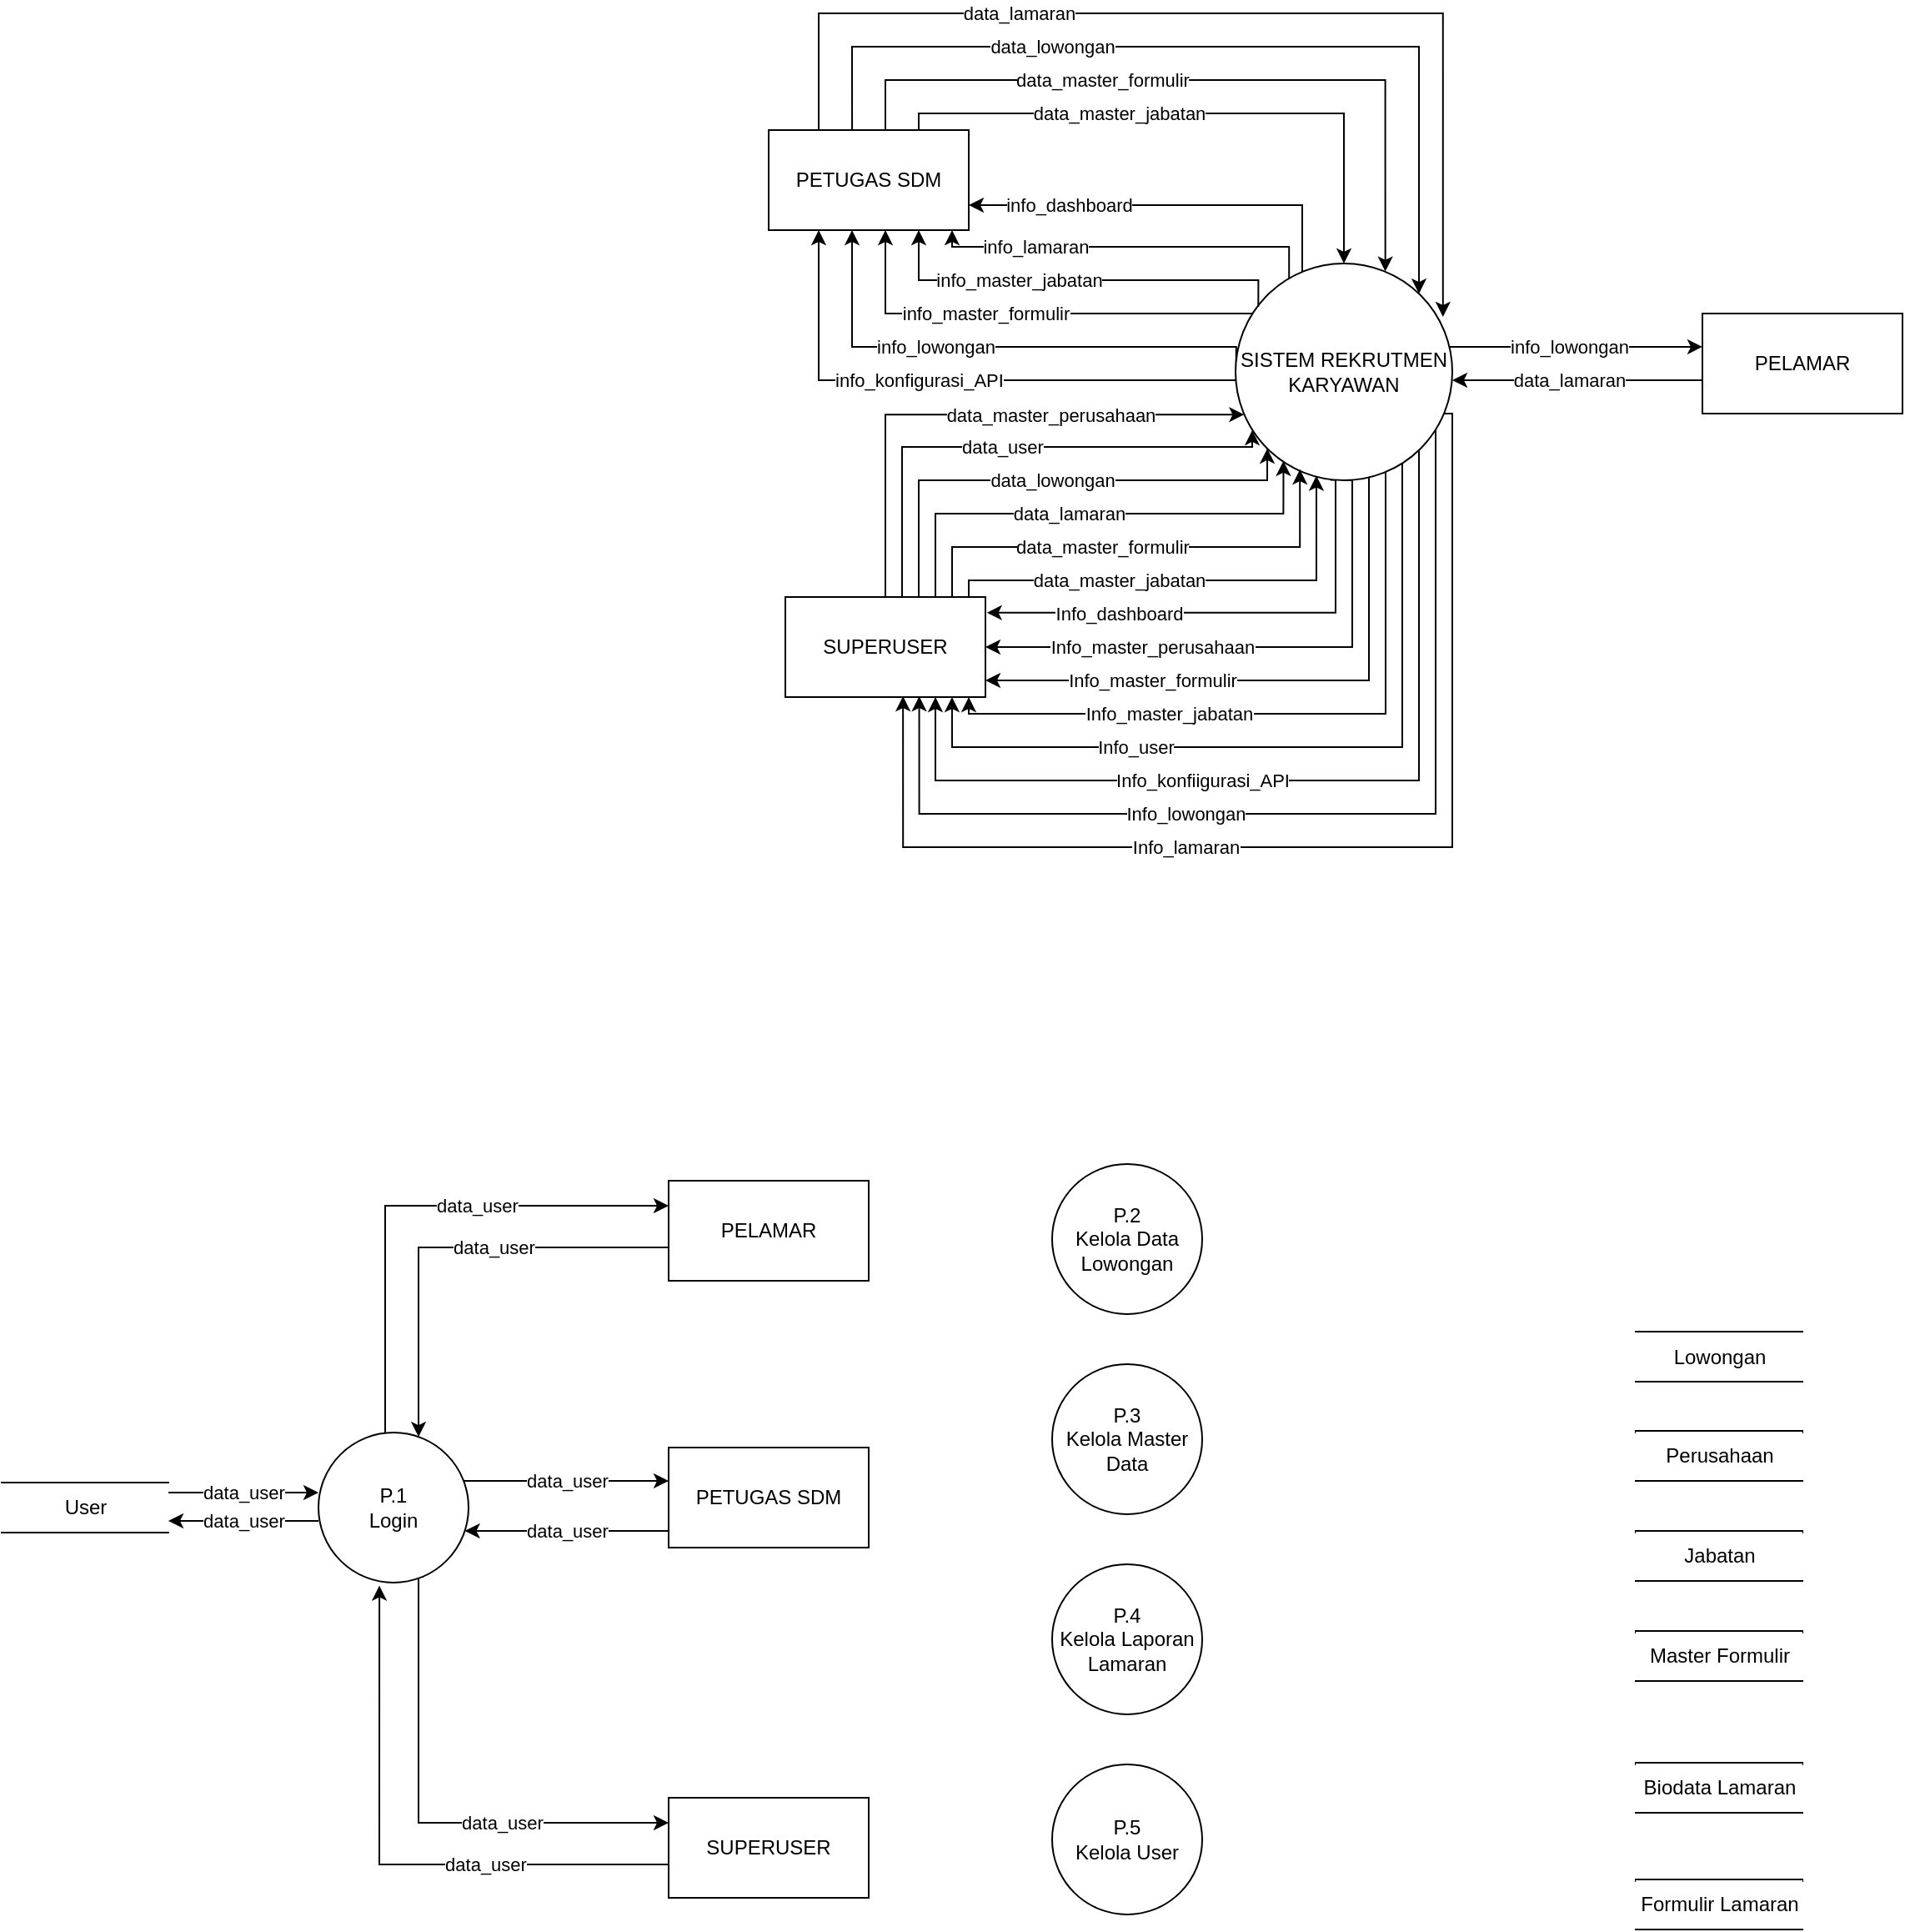 <mxfile version="21.0.8" type="github">
  <diagram id="4OnkQuiGUajiTFqm5Er3" name="Page-1">
    <mxGraphModel dx="2064" dy="1628" grid="1" gridSize="10" guides="1" tooltips="1" connect="1" arrows="1" fold="1" page="1" pageScale="1" pageWidth="850" pageHeight="1100" math="0" shadow="0">
      <root>
        <mxCell id="0" />
        <mxCell id="1" parent="0" />
        <mxCell id="wzpd3i1nVH5FS_Z6VD1y-38" value="info_lamaran" style="edgeStyle=orthogonalEdgeStyle;rounded=0;orthogonalLoop=1;jettySize=auto;html=1;exitX=0.072;exitY=0.753;exitDx=0;exitDy=0;exitPerimeter=0;" parent="1" source="wzpd3i1nVH5FS_Z6VD1y-1" target="wzpd3i1nVH5FS_Z6VD1y-2" edge="1">
          <mxGeometry x="0.481" relative="1" as="geometry">
            <Array as="points">
              <mxPoint x="392" y="110" />
              <mxPoint x="190" y="110" />
            </Array>
            <mxPoint as="offset" />
            <mxPoint x="409.27" y="124.04" as="sourcePoint" />
            <mxPoint x="190" y="103" as="targetPoint" />
          </mxGeometry>
        </mxCell>
        <mxCell id="wzpd3i1nVH5FS_Z6VD1y-40" value="info_master_formulir" style="edgeStyle=orthogonalEdgeStyle;rounded=0;orthogonalLoop=1;jettySize=auto;html=1;" parent="1" source="wzpd3i1nVH5FS_Z6VD1y-1" target="wzpd3i1nVH5FS_Z6VD1y-2" edge="1">
          <mxGeometry x="0.186" relative="1" as="geometry">
            <Array as="points">
              <mxPoint x="150" y="150" />
            </Array>
            <mxPoint as="offset" />
          </mxGeometry>
        </mxCell>
        <mxCell id="wzpd3i1nVH5FS_Z6VD1y-41" value="info_konfigurasi_API" style="edgeStyle=orthogonalEdgeStyle;rounded=0;orthogonalLoop=1;jettySize=auto;html=1;entryX=0.25;entryY=1;entryDx=0;entryDy=0;" parent="1" source="wzpd3i1nVH5FS_Z6VD1y-1" target="wzpd3i1nVH5FS_Z6VD1y-2" edge="1">
          <mxGeometry x="0.118" relative="1" as="geometry">
            <Array as="points">
              <mxPoint x="110" y="190" />
            </Array>
            <mxPoint as="offset" />
            <mxPoint x="110" y="110" as="targetPoint" />
          </mxGeometry>
        </mxCell>
        <mxCell id="j5Hv5ltrt3Dy-K9MW8Oq-1" value="info_dashboard" style="edgeStyle=orthogonalEdgeStyle;rounded=0;orthogonalLoop=1;jettySize=auto;html=1;entryX=1;entryY=0.75;entryDx=0;entryDy=0;" parent="1" source="wzpd3i1nVH5FS_Z6VD1y-1" target="wzpd3i1nVH5FS_Z6VD1y-2" edge="1">
          <mxGeometry x="0.5" relative="1" as="geometry">
            <Array as="points">
              <mxPoint x="400" y="85" />
            </Array>
            <mxPoint as="offset" />
          </mxGeometry>
        </mxCell>
        <mxCell id="j5Hv5ltrt3Dy-K9MW8Oq-3" value="data_lowongan" style="edgeStyle=orthogonalEdgeStyle;rounded=0;orthogonalLoop=1;jettySize=auto;html=1;exitX=0.417;exitY=0;exitDx=0;exitDy=0;exitPerimeter=0;" parent="1" source="wzpd3i1nVH5FS_Z6VD1y-2" target="wzpd3i1nVH5FS_Z6VD1y-1" edge="1">
          <mxGeometry x="-0.368" relative="1" as="geometry">
            <Array as="points">
              <mxPoint x="130" y="-10" />
              <mxPoint x="470" y="-10" />
            </Array>
            <mxPoint as="offset" />
          </mxGeometry>
        </mxCell>
        <mxCell id="j5Hv5ltrt3Dy-K9MW8Oq-17" value="info_lowongan" style="edgeStyle=orthogonalEdgeStyle;rounded=0;orthogonalLoop=1;jettySize=auto;html=1;entryX=0;entryY=0.333;entryDx=0;entryDy=0;entryPerimeter=0;" parent="1" source="wzpd3i1nVH5FS_Z6VD1y-1" target="wzpd3i1nVH5FS_Z6VD1y-3" edge="1">
          <mxGeometry x="-0.054" relative="1" as="geometry">
            <Array as="points">
              <mxPoint x="500" y="170" />
              <mxPoint x="500" y="170" />
            </Array>
            <mxPoint as="offset" />
            <mxPoint x="638" y="160" as="targetPoint" />
          </mxGeometry>
        </mxCell>
        <mxCell id="VLkCCcEFtnHO4OE81r_f-4" value="Info_master_jabatan" style="edgeStyle=orthogonalEdgeStyle;rounded=0;orthogonalLoop=1;jettySize=auto;html=1;" parent="1" source="wzpd3i1nVH5FS_Z6VD1y-1" edge="1">
          <mxGeometry x="0.358" relative="1" as="geometry">
            <mxPoint x="200" y="380" as="targetPoint" />
            <Array as="points">
              <mxPoint x="450" y="390" />
              <mxPoint x="200" y="390" />
            </Array>
            <mxPoint as="offset" />
          </mxGeometry>
        </mxCell>
        <mxCell id="VLkCCcEFtnHO4OE81r_f-6" value="Info_master_formulir" style="edgeStyle=orthogonalEdgeStyle;rounded=0;orthogonalLoop=1;jettySize=auto;html=1;" parent="1" source="wzpd3i1nVH5FS_Z6VD1y-1" target="j5Hv5ltrt3Dy-K9MW8Oq-16" edge="1">
          <mxGeometry x="0.431" relative="1" as="geometry">
            <mxPoint x="220" y="370" as="targetPoint" />
            <Array as="points">
              <mxPoint x="440" y="370" />
            </Array>
            <mxPoint as="offset" />
          </mxGeometry>
        </mxCell>
        <mxCell id="VLkCCcEFtnHO4OE81r_f-13" value="Info_master_perusahaan" style="edgeStyle=orthogonalEdgeStyle;rounded=0;orthogonalLoop=1;jettySize=auto;html=1;entryX=1;entryY=0.5;entryDx=0;entryDy=0;exitX=1;exitY=0.5;exitDx=0;exitDy=0;" parent="1" source="wzpd3i1nVH5FS_Z6VD1y-1" target="j5Hv5ltrt3Dy-K9MW8Oq-16" edge="1">
          <mxGeometry x="0.385" relative="1" as="geometry">
            <Array as="points">
              <mxPoint x="430" y="250" />
              <mxPoint x="430" y="350" />
            </Array>
            <mxPoint as="offset" />
          </mxGeometry>
        </mxCell>
        <mxCell id="VLkCCcEFtnHO4OE81r_f-14" value="Info_dashboard" style="edgeStyle=orthogonalEdgeStyle;rounded=0;orthogonalLoop=1;jettySize=auto;html=1;entryX=1.007;entryY=0.157;entryDx=0;entryDy=0;exitX=0.998;exitY=0.563;exitDx=0;exitDy=0;exitPerimeter=0;entryPerimeter=0;" parent="1" source="wzpd3i1nVH5FS_Z6VD1y-1" target="j5Hv5ltrt3Dy-K9MW8Oq-16" edge="1">
          <mxGeometry x="0.458" y="1" relative="1" as="geometry">
            <Array as="points">
              <mxPoint x="420" y="250" />
              <mxPoint x="420" y="329" />
            </Array>
            <mxPoint as="offset" />
          </mxGeometry>
        </mxCell>
        <mxCell id="VLkCCcEFtnHO4OE81r_f-16" value="Info_user" style="edgeStyle=orthogonalEdgeStyle;rounded=0;orthogonalLoop=1;jettySize=auto;html=1;entryX=0.833;entryY=1;entryDx=0;entryDy=0;entryPerimeter=0;" parent="1" source="wzpd3i1nVH5FS_Z6VD1y-1" target="j5Hv5ltrt3Dy-K9MW8Oq-16" edge="1">
          <mxGeometry x="0.405" relative="1" as="geometry">
            <Array as="points">
              <mxPoint x="460" y="410" />
              <mxPoint x="190" y="410" />
            </Array>
            <mxPoint as="offset" />
          </mxGeometry>
        </mxCell>
        <mxCell id="VLkCCcEFtnHO4OE81r_f-17" value="Info_konfiigurasi_API" style="edgeStyle=orthogonalEdgeStyle;rounded=0;orthogonalLoop=1;jettySize=auto;html=1;entryX=0.75;entryY=1;entryDx=0;entryDy=0;" parent="1" source="wzpd3i1nVH5FS_Z6VD1y-1" target="j5Hv5ltrt3Dy-K9MW8Oq-16" edge="1">
          <mxGeometry x="0.22" relative="1" as="geometry">
            <Array as="points">
              <mxPoint x="470" y="430" />
              <mxPoint x="180" y="430" />
            </Array>
            <mxPoint as="offset" />
          </mxGeometry>
        </mxCell>
        <mxCell id="VLkCCcEFtnHO4OE81r_f-18" value="Info_lowongan" style="edgeStyle=orthogonalEdgeStyle;rounded=0;orthogonalLoop=1;jettySize=auto;html=1;entryX=0.669;entryY=0.992;entryDx=0;entryDy=0;entryPerimeter=0;" parent="1" source="wzpd3i1nVH5FS_Z6VD1y-1" target="j5Hv5ltrt3Dy-K9MW8Oq-16" edge="1">
          <mxGeometry x="0.246" relative="1" as="geometry">
            <Array as="points">
              <mxPoint x="480" y="450" />
              <mxPoint x="170" y="450" />
            </Array>
            <mxPoint as="offset" />
          </mxGeometry>
        </mxCell>
        <mxCell id="VLkCCcEFtnHO4OE81r_f-19" value="Info_lamaran" style="edgeStyle=orthogonalEdgeStyle;rounded=0;orthogonalLoop=1;jettySize=auto;html=1;entryX=0.588;entryY=0.992;entryDx=0;entryDy=0;entryPerimeter=0;exitX=0.741;exitY=0.064;exitDx=0;exitDy=0;exitPerimeter=0;" parent="1" source="wzpd3i1nVH5FS_Z6VD1y-1" target="j5Hv5ltrt3Dy-K9MW8Oq-16" edge="1">
          <mxGeometry x="0.252" relative="1" as="geometry">
            <Array as="points">
              <mxPoint x="482" y="210" />
              <mxPoint x="490" y="210" />
              <mxPoint x="490" y="470" />
              <mxPoint x="161" y="470" />
            </Array>
            <mxPoint as="offset" />
          </mxGeometry>
        </mxCell>
        <mxCell id="wzpd3i1nVH5FS_Z6VD1y-1" value="SISTEM REKRUTMEN KARYAWAN" style="ellipse;whiteSpace=wrap;html=1;aspect=fixed;direction=south;" parent="1" vertex="1">
          <mxGeometry x="360" y="120" width="130" height="130" as="geometry" />
        </mxCell>
        <mxCell id="wzpd3i1nVH5FS_Z6VD1y-24" value="data_lamaran" style="edgeStyle=orthogonalEdgeStyle;rounded=0;orthogonalLoop=1;jettySize=auto;html=1;entryX=0.246;entryY=0.043;entryDx=0;entryDy=0;entryPerimeter=0;" parent="1" source="wzpd3i1nVH5FS_Z6VD1y-2" target="wzpd3i1nVH5FS_Z6VD1y-1" edge="1">
          <mxGeometry x="-0.393" relative="1" as="geometry">
            <Array as="points">
              <mxPoint x="110" y="-30" />
              <mxPoint x="484" y="-30" />
            </Array>
            <mxPoint as="offset" />
          </mxGeometry>
        </mxCell>
        <mxCell id="wzpd3i1nVH5FS_Z6VD1y-27" value="data_master_formulir" style="edgeStyle=orthogonalEdgeStyle;rounded=0;orthogonalLoop=1;jettySize=auto;html=1;entryX=0.037;entryY=0.309;entryDx=0;entryDy=0;entryPerimeter=0;" parent="1" source="wzpd3i1nVH5FS_Z6VD1y-2" target="wzpd3i1nVH5FS_Z6VD1y-1" edge="1">
          <mxGeometry x="-0.28" relative="1" as="geometry">
            <Array as="points">
              <mxPoint x="150" y="10" />
              <mxPoint x="450" y="10" />
            </Array>
            <mxPoint as="offset" />
            <mxPoint x="450" y="120" as="targetPoint" />
          </mxGeometry>
        </mxCell>
        <mxCell id="j5Hv5ltrt3Dy-K9MW8Oq-4" value="" style="edgeStyle=orthogonalEdgeStyle;rounded=0;orthogonalLoop=1;jettySize=auto;html=1;exitX=0.2;exitY=0.895;exitDx=0;exitDy=0;exitPerimeter=0;" parent="1" source="wzpd3i1nVH5FS_Z6VD1y-1" target="wzpd3i1nVH5FS_Z6VD1y-2" edge="1">
          <mxGeometry x="0.041" y="10" relative="1" as="geometry">
            <Array as="points">
              <mxPoint x="374" y="130" />
              <mxPoint x="170" y="130" />
            </Array>
            <mxPoint as="offset" />
          </mxGeometry>
        </mxCell>
        <mxCell id="VLkCCcEFtnHO4OE81r_f-25" value="info_master_jabatan" style="edgeLabel;html=1;align=center;verticalAlign=middle;resizable=0;points=[];" parent="j5Hv5ltrt3Dy-K9MW8Oq-4" vertex="1" connectable="0">
          <mxGeometry x="0.24" y="1" relative="1" as="geometry">
            <mxPoint x="-5" y="-1" as="offset" />
          </mxGeometry>
        </mxCell>
        <mxCell id="j5Hv5ltrt3Dy-K9MW8Oq-5" value="info_lowongan" style="edgeStyle=orthogonalEdgeStyle;rounded=0;orthogonalLoop=1;jettySize=auto;html=1;exitX=0.451;exitY=0.997;exitDx=0;exitDy=0;exitPerimeter=0;" parent="1" source="wzpd3i1nVH5FS_Z6VD1y-1" target="wzpd3i1nVH5FS_Z6VD1y-2" edge="1">
          <mxGeometry x="0.223" relative="1" as="geometry">
            <Array as="points">
              <mxPoint x="360" y="170" />
              <mxPoint x="130" y="170" />
            </Array>
            <mxPoint as="offset" />
          </mxGeometry>
        </mxCell>
        <mxCell id="VLkCCcEFtnHO4OE81r_f-27" value="data_master_jabatan" style="edgeStyle=orthogonalEdgeStyle;rounded=0;orthogonalLoop=1;jettySize=auto;html=1;" parent="1" source="wzpd3i1nVH5FS_Z6VD1y-2" target="wzpd3i1nVH5FS_Z6VD1y-1" edge="1">
          <mxGeometry x="-0.268" relative="1" as="geometry">
            <Array as="points">
              <mxPoint x="170" y="30" />
              <mxPoint x="425" y="30" />
            </Array>
            <mxPoint as="offset" />
          </mxGeometry>
        </mxCell>
        <mxCell id="wzpd3i1nVH5FS_Z6VD1y-2" value="PETUGAS SDM" style="rounded=0;whiteSpace=wrap;html=1;" parent="1" vertex="1">
          <mxGeometry x="80" y="40" width="120" height="60" as="geometry" />
        </mxCell>
        <mxCell id="wzpd3i1nVH5FS_Z6VD1y-37" value="data_lamaran" style="edgeStyle=orthogonalEdgeStyle;rounded=0;orthogonalLoop=1;jettySize=auto;html=1;" parent="1" source="wzpd3i1nVH5FS_Z6VD1y-3" edge="1">
          <mxGeometry x="0.067" relative="1" as="geometry">
            <Array as="points">
              <mxPoint x="490" y="190" />
            </Array>
            <mxPoint as="offset" />
            <mxPoint x="490" y="190" as="targetPoint" />
          </mxGeometry>
        </mxCell>
        <mxCell id="wzpd3i1nVH5FS_Z6VD1y-3" value="PELAMAR" style="rounded=0;whiteSpace=wrap;html=1;" parent="1" vertex="1">
          <mxGeometry x="640" y="150" width="120" height="60" as="geometry" />
        </mxCell>
        <mxCell id="VLkCCcEFtnHO4OE81r_f-20" value="data_master_jabatan" style="edgeStyle=orthogonalEdgeStyle;rounded=0;orthogonalLoop=1;jettySize=auto;html=1;entryX=0.979;entryY=0.627;entryDx=0;entryDy=0;entryPerimeter=0;" parent="1" source="j5Hv5ltrt3Dy-K9MW8Oq-16" target="wzpd3i1nVH5FS_Z6VD1y-1" edge="1">
          <mxGeometry x="-0.289" relative="1" as="geometry">
            <Array as="points">
              <mxPoint x="200" y="310" />
              <mxPoint x="409" y="310" />
            </Array>
            <mxPoint as="offset" />
          </mxGeometry>
        </mxCell>
        <mxCell id="VLkCCcEFtnHO4OE81r_f-21" value="data_master_formulir" style="edgeStyle=orthogonalEdgeStyle;rounded=0;orthogonalLoop=1;jettySize=auto;html=1;entryX=0.95;entryY=0.703;entryDx=0;entryDy=0;entryPerimeter=0;" parent="1" source="j5Hv5ltrt3Dy-K9MW8Oq-16" target="wzpd3i1nVH5FS_Z6VD1y-1" edge="1">
          <mxGeometry x="-0.158" relative="1" as="geometry">
            <Array as="points">
              <mxPoint x="190" y="290" />
              <mxPoint x="399" y="290" />
            </Array>
            <mxPoint as="offset" />
          </mxGeometry>
        </mxCell>
        <mxCell id="VLkCCcEFtnHO4OE81r_f-22" value="data_lamaran" style="edgeStyle=orthogonalEdgeStyle;rounded=0;orthogonalLoop=1;jettySize=auto;html=1;entryX=0.911;entryY=0.779;entryDx=0;entryDy=0;entryPerimeter=0;" parent="1" source="j5Hv5ltrt3Dy-K9MW8Oq-16" target="wzpd3i1nVH5FS_Z6VD1y-1" edge="1">
          <mxGeometry x="-0.104" relative="1" as="geometry">
            <Array as="points">
              <mxPoint x="180" y="270" />
              <mxPoint x="389" y="270" />
            </Array>
            <mxPoint as="offset" />
          </mxGeometry>
        </mxCell>
        <mxCell id="VLkCCcEFtnHO4OE81r_f-23" value="data_lowongan" style="edgeStyle=orthogonalEdgeStyle;rounded=0;orthogonalLoop=1;jettySize=auto;html=1;entryX=1;entryY=1;entryDx=0;entryDy=0;" parent="1" source="j5Hv5ltrt3Dy-K9MW8Oq-16" target="wzpd3i1nVH5FS_Z6VD1y-1" edge="1">
          <mxGeometry x="0.007" relative="1" as="geometry">
            <Array as="points">
              <mxPoint x="170" y="250" />
              <mxPoint x="379" y="250" />
            </Array>
            <mxPoint as="offset" />
          </mxGeometry>
        </mxCell>
        <mxCell id="VLkCCcEFtnHO4OE81r_f-24" value="data_user" style="edgeStyle=orthogonalEdgeStyle;rounded=0;orthogonalLoop=1;jettySize=auto;html=1;entryX=0.769;entryY=0.923;entryDx=0;entryDy=0;entryPerimeter=0;" parent="1" source="j5Hv5ltrt3Dy-K9MW8Oq-16" target="wzpd3i1nVH5FS_Z6VD1y-1" edge="1">
          <mxGeometry x="-0.033" relative="1" as="geometry">
            <Array as="points">
              <mxPoint x="160" y="230" />
              <mxPoint x="370" y="230" />
            </Array>
            <mxPoint as="offset" />
          </mxGeometry>
        </mxCell>
        <mxCell id="9PwCYShRNExRzvQcP7ae-68" value="data_master_perusahaan" style="edgeStyle=orthogonalEdgeStyle;rounded=0;orthogonalLoop=1;jettySize=auto;html=1;entryX=0.697;entryY=0.96;entryDx=0;entryDy=0;entryPerimeter=0;" edge="1" parent="1" source="j5Hv5ltrt3Dy-K9MW8Oq-16" target="wzpd3i1nVH5FS_Z6VD1y-1">
          <mxGeometry x="0.283" relative="1" as="geometry">
            <mxPoint x="360" y="210" as="targetPoint" />
            <Array as="points">
              <mxPoint x="150" y="211" />
            </Array>
            <mxPoint as="offset" />
          </mxGeometry>
        </mxCell>
        <mxCell id="j5Hv5ltrt3Dy-K9MW8Oq-16" value="SUPERUSER" style="rounded=0;whiteSpace=wrap;html=1;" parent="1" vertex="1">
          <mxGeometry x="90" y="320" width="120" height="60" as="geometry" />
        </mxCell>
        <mxCell id="9PwCYShRNExRzvQcP7ae-73" value="data_user" style="edgeStyle=orthogonalEdgeStyle;rounded=0;orthogonalLoop=1;jettySize=auto;html=1;" edge="1" parent="1">
          <mxGeometry relative="1" as="geometry">
            <mxPoint x="-190.0" y="874" as="sourcePoint" />
            <mxPoint x="-280" y="874" as="targetPoint" />
          </mxGeometry>
        </mxCell>
        <mxCell id="9PwCYShRNExRzvQcP7ae-74" value="data_user" style="edgeStyle=orthogonalEdgeStyle;rounded=0;orthogonalLoop=1;jettySize=auto;html=1;entryX=0;entryY=0.25;entryDx=0;entryDy=0;" edge="1" parent="1" source="9PwCYShRNExRzvQcP7ae-2" target="9PwCYShRNExRzvQcP7ae-8">
          <mxGeometry x="0.252" relative="1" as="geometry">
            <Array as="points">
              <mxPoint x="-150" y="685" />
            </Array>
            <mxPoint as="offset" />
          </mxGeometry>
        </mxCell>
        <mxCell id="9PwCYShRNExRzvQcP7ae-76" value="data_user" style="edgeStyle=orthogonalEdgeStyle;rounded=0;orthogonalLoop=1;jettySize=auto;html=1;" edge="1" parent="1" source="9PwCYShRNExRzvQcP7ae-2">
          <mxGeometry relative="1" as="geometry">
            <mxPoint x="20" y="850" as="targetPoint" />
            <Array as="points">
              <mxPoint x="20" y="850" />
            </Array>
          </mxGeometry>
        </mxCell>
        <mxCell id="9PwCYShRNExRzvQcP7ae-78" value="data_user" style="edgeStyle=orthogonalEdgeStyle;rounded=0;orthogonalLoop=1;jettySize=auto;html=1;entryX=0;entryY=0.25;entryDx=0;entryDy=0;" edge="1" parent="1" source="9PwCYShRNExRzvQcP7ae-2" target="9PwCYShRNExRzvQcP7ae-16">
          <mxGeometry x="0.326" relative="1" as="geometry">
            <Array as="points">
              <mxPoint x="-130" y="1055" />
            </Array>
            <mxPoint as="offset" />
          </mxGeometry>
        </mxCell>
        <mxCell id="9PwCYShRNExRzvQcP7ae-2" value="&lt;div&gt;P.1&lt;/div&gt;&lt;div&gt;Login&lt;br&gt;&lt;/div&gt;" style="ellipse;whiteSpace=wrap;html=1;aspect=fixed;" vertex="1" parent="1">
          <mxGeometry x="-190" y="821" width="90" height="90" as="geometry" />
        </mxCell>
        <mxCell id="9PwCYShRNExRzvQcP7ae-77" value="data_user" style="edgeStyle=orthogonalEdgeStyle;rounded=0;orthogonalLoop=1;jettySize=auto;html=1;" edge="1" parent="1" source="9PwCYShRNExRzvQcP7ae-5" target="9PwCYShRNExRzvQcP7ae-2">
          <mxGeometry relative="1" as="geometry">
            <Array as="points">
              <mxPoint x="-70" y="880" />
              <mxPoint x="-70" y="880" />
            </Array>
          </mxGeometry>
        </mxCell>
        <mxCell id="9PwCYShRNExRzvQcP7ae-5" value="PETUGAS SDM" style="rounded=0;whiteSpace=wrap;html=1;" vertex="1" parent="1">
          <mxGeometry x="20" y="830" width="120" height="60" as="geometry" />
        </mxCell>
        <mxCell id="9PwCYShRNExRzvQcP7ae-75" value="data_user" style="edgeStyle=orthogonalEdgeStyle;rounded=0;orthogonalLoop=1;jettySize=auto;html=1;" edge="1" parent="1" source="9PwCYShRNExRzvQcP7ae-8" target="9PwCYShRNExRzvQcP7ae-2">
          <mxGeometry x="-0.201" relative="1" as="geometry">
            <Array as="points">
              <mxPoint x="-130" y="710" />
            </Array>
            <mxPoint as="offset" />
          </mxGeometry>
        </mxCell>
        <mxCell id="9PwCYShRNExRzvQcP7ae-8" value="PELAMAR" style="rounded=0;whiteSpace=wrap;html=1;" vertex="1" parent="1">
          <mxGeometry x="20" y="670" width="120" height="60" as="geometry" />
        </mxCell>
        <mxCell id="9PwCYShRNExRzvQcP7ae-79" value="data_user" style="edgeStyle=orthogonalEdgeStyle;rounded=0;orthogonalLoop=1;jettySize=auto;html=1;entryX=0.406;entryY=1.02;entryDx=0;entryDy=0;entryPerimeter=0;" edge="1" parent="1" source="9PwCYShRNExRzvQcP7ae-16" target="9PwCYShRNExRzvQcP7ae-2">
          <mxGeometry x="-0.354" relative="1" as="geometry">
            <Array as="points">
              <mxPoint x="-154" y="1080" />
            </Array>
            <mxPoint as="offset" />
          </mxGeometry>
        </mxCell>
        <mxCell id="9PwCYShRNExRzvQcP7ae-16" value="SUPERUSER" style="rounded=0;whiteSpace=wrap;html=1;" vertex="1" parent="1">
          <mxGeometry x="20" y="1040" width="120" height="60" as="geometry" />
        </mxCell>
        <mxCell id="9PwCYShRNExRzvQcP7ae-72" value="data_user" style="edgeStyle=orthogonalEdgeStyle;rounded=0;orthogonalLoop=1;jettySize=auto;html=1;entryX=0;entryY=0.5;entryDx=0;entryDy=0;" edge="1" parent="1">
          <mxGeometry relative="1" as="geometry">
            <mxPoint x="-280" y="857" as="sourcePoint" />
            <mxPoint x="-190.0" y="857" as="targetPoint" />
          </mxGeometry>
        </mxCell>
        <mxCell id="9PwCYShRNExRzvQcP7ae-18" value="User" style="html=1;dashed=0;whitespace=wrap;shape=partialRectangle;right=0;left=0;" vertex="1" parent="1">
          <mxGeometry x="-380" y="851" width="100" height="30" as="geometry" />
        </mxCell>
        <mxCell id="9PwCYShRNExRzvQcP7ae-20" value="Lowongan" style="html=1;dashed=0;whitespace=wrap;shape=partialRectangle;right=0;left=0;" vertex="1" parent="1">
          <mxGeometry x="600" y="760.5" width="100" height="30" as="geometry" />
        </mxCell>
        <mxCell id="9PwCYShRNExRzvQcP7ae-24" value="&lt;div&gt;P.2&lt;/div&gt;&lt;div&gt;Kelola Data Lowongan&lt;br&gt;&lt;/div&gt;" style="ellipse;whiteSpace=wrap;html=1;aspect=fixed;" vertex="1" parent="1">
          <mxGeometry x="250" y="660" width="90" height="90" as="geometry" />
        </mxCell>
        <mxCell id="9PwCYShRNExRzvQcP7ae-32" value="&lt;div&gt;P.3&lt;/div&gt;&lt;div&gt;Kelola Master Data&lt;br&gt;&lt;/div&gt;" style="ellipse;whiteSpace=wrap;html=1;aspect=fixed;" vertex="1" parent="1">
          <mxGeometry x="250" y="780" width="90" height="90" as="geometry" />
        </mxCell>
        <mxCell id="9PwCYShRNExRzvQcP7ae-36" value="&lt;div&gt;P.4&lt;/div&gt;&lt;div&gt;Kelola Laporan Lamaran&lt;br&gt;&lt;/div&gt;" style="ellipse;whiteSpace=wrap;html=1;aspect=fixed;" vertex="1" parent="1">
          <mxGeometry x="250" y="900" width="90" height="90" as="geometry" />
        </mxCell>
        <mxCell id="9PwCYShRNExRzvQcP7ae-39" value="&lt;div&gt;P.5&lt;/div&gt;&lt;div&gt;Kelola User&lt;br&gt;&lt;/div&gt;" style="ellipse;whiteSpace=wrap;html=1;aspect=fixed;" vertex="1" parent="1">
          <mxGeometry x="250" y="1020" width="90" height="90" as="geometry" />
        </mxCell>
        <mxCell id="9PwCYShRNExRzvQcP7ae-52" value="Biodata Lamaran" style="html=1;dashed=0;whitespace=wrap;shape=partialRectangle;right=0;left=0;" vertex="1" parent="1">
          <mxGeometry x="600" y="1020" width="100" height="29" as="geometry" />
        </mxCell>
        <mxCell id="9PwCYShRNExRzvQcP7ae-53" value="Formulir Lamaran" style="html=1;dashed=0;whitespace=wrap;shape=partialRectangle;right=0;left=0;" vertex="1" parent="1">
          <mxGeometry x="600" y="1090" width="100" height="29" as="geometry" />
        </mxCell>
        <mxCell id="9PwCYShRNExRzvQcP7ae-54" value="Master Formulir" style="html=1;dashed=0;whitespace=wrap;shape=partialRectangle;right=0;left=0;" vertex="1" parent="1">
          <mxGeometry x="600" y="941" width="100" height="29" as="geometry" />
        </mxCell>
        <mxCell id="9PwCYShRNExRzvQcP7ae-55" value="Jabatan" style="html=1;dashed=0;whitespace=wrap;shape=partialRectangle;right=0;left=0;" vertex="1" parent="1">
          <mxGeometry x="600" y="881" width="100" height="29" as="geometry" />
        </mxCell>
        <mxCell id="9PwCYShRNExRzvQcP7ae-56" value="Perusahaan" style="html=1;dashed=0;whitespace=wrap;shape=partialRectangle;right=0;left=0;" vertex="1" parent="1">
          <mxGeometry x="600" y="821" width="100" height="29" as="geometry" />
        </mxCell>
        <mxCell id="9PwCYShRNExRzvQcP7ae-61" value="Formulir Lamaran" style="html=1;dashed=0;whitespace=wrap;shape=partialRectangle;right=0;left=0;" vertex="1" parent="1">
          <mxGeometry x="600" y="1090" width="100" height="29" as="geometry" />
        </mxCell>
        <mxCell id="9PwCYShRNExRzvQcP7ae-62" value="Biodata Lamaran" style="html=1;dashed=0;whitespace=wrap;shape=partialRectangle;right=0;left=0;" vertex="1" parent="1">
          <mxGeometry x="600" y="1020" width="100" height="29" as="geometry" />
        </mxCell>
        <mxCell id="9PwCYShRNExRzvQcP7ae-63" value="Formulir Lamaran" style="html=1;dashed=0;whitespace=wrap;shape=partialRectangle;right=0;left=0;" vertex="1" parent="1">
          <mxGeometry x="600" y="1089" width="100" height="30" as="geometry" />
        </mxCell>
        <mxCell id="9PwCYShRNExRzvQcP7ae-64" value="Biodata Lamaran" style="html=1;dashed=0;whitespace=wrap;shape=partialRectangle;right=0;left=0;" vertex="1" parent="1">
          <mxGeometry x="600" y="1019" width="100" height="30" as="geometry" />
        </mxCell>
        <mxCell id="9PwCYShRNExRzvQcP7ae-65" value="Master Formulir" style="html=1;dashed=0;whitespace=wrap;shape=partialRectangle;right=0;left=0;" vertex="1" parent="1">
          <mxGeometry x="600" y="940" width="100" height="30" as="geometry" />
        </mxCell>
        <mxCell id="9PwCYShRNExRzvQcP7ae-66" value="Jabatan" style="html=1;dashed=0;whitespace=wrap;shape=partialRectangle;right=0;left=0;" vertex="1" parent="1">
          <mxGeometry x="600" y="880" width="100" height="30" as="geometry" />
        </mxCell>
        <mxCell id="9PwCYShRNExRzvQcP7ae-67" value="Perusahaan" style="html=1;dashed=0;whitespace=wrap;shape=partialRectangle;right=0;left=0;" vertex="1" parent="1">
          <mxGeometry x="600" y="820" width="100" height="30" as="geometry" />
        </mxCell>
      </root>
    </mxGraphModel>
  </diagram>
</mxfile>
